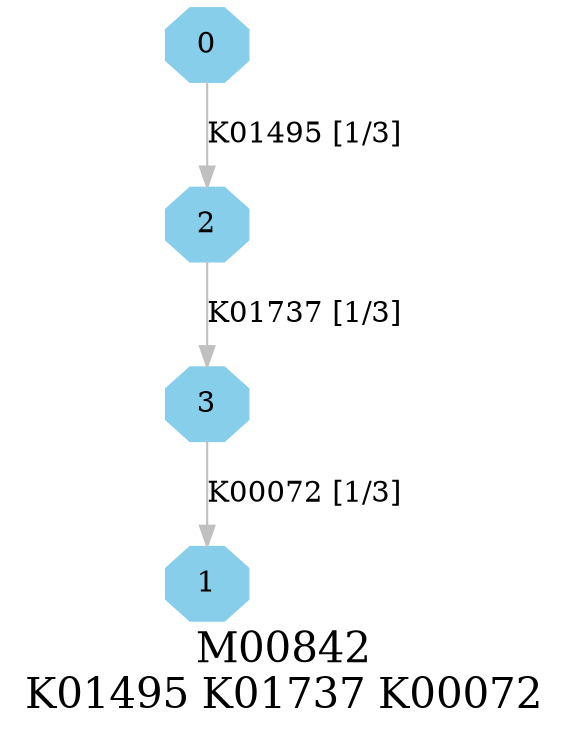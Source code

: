 digraph G {
graph [label="M00842
K01495 K01737 K00072",fontsize=20];
node [shape=box,style=filled];
edge [len=3,color=grey];
{node [width=.3,height=.3,shape=octagon,style=filled,color=skyblue] 0 1 2 3 }
0 -> 2 [label="K01495 [1/3]"];
2 -> 3 [label="K01737 [1/3]"];
3 -> 1 [label="K00072 [1/3]"];
}